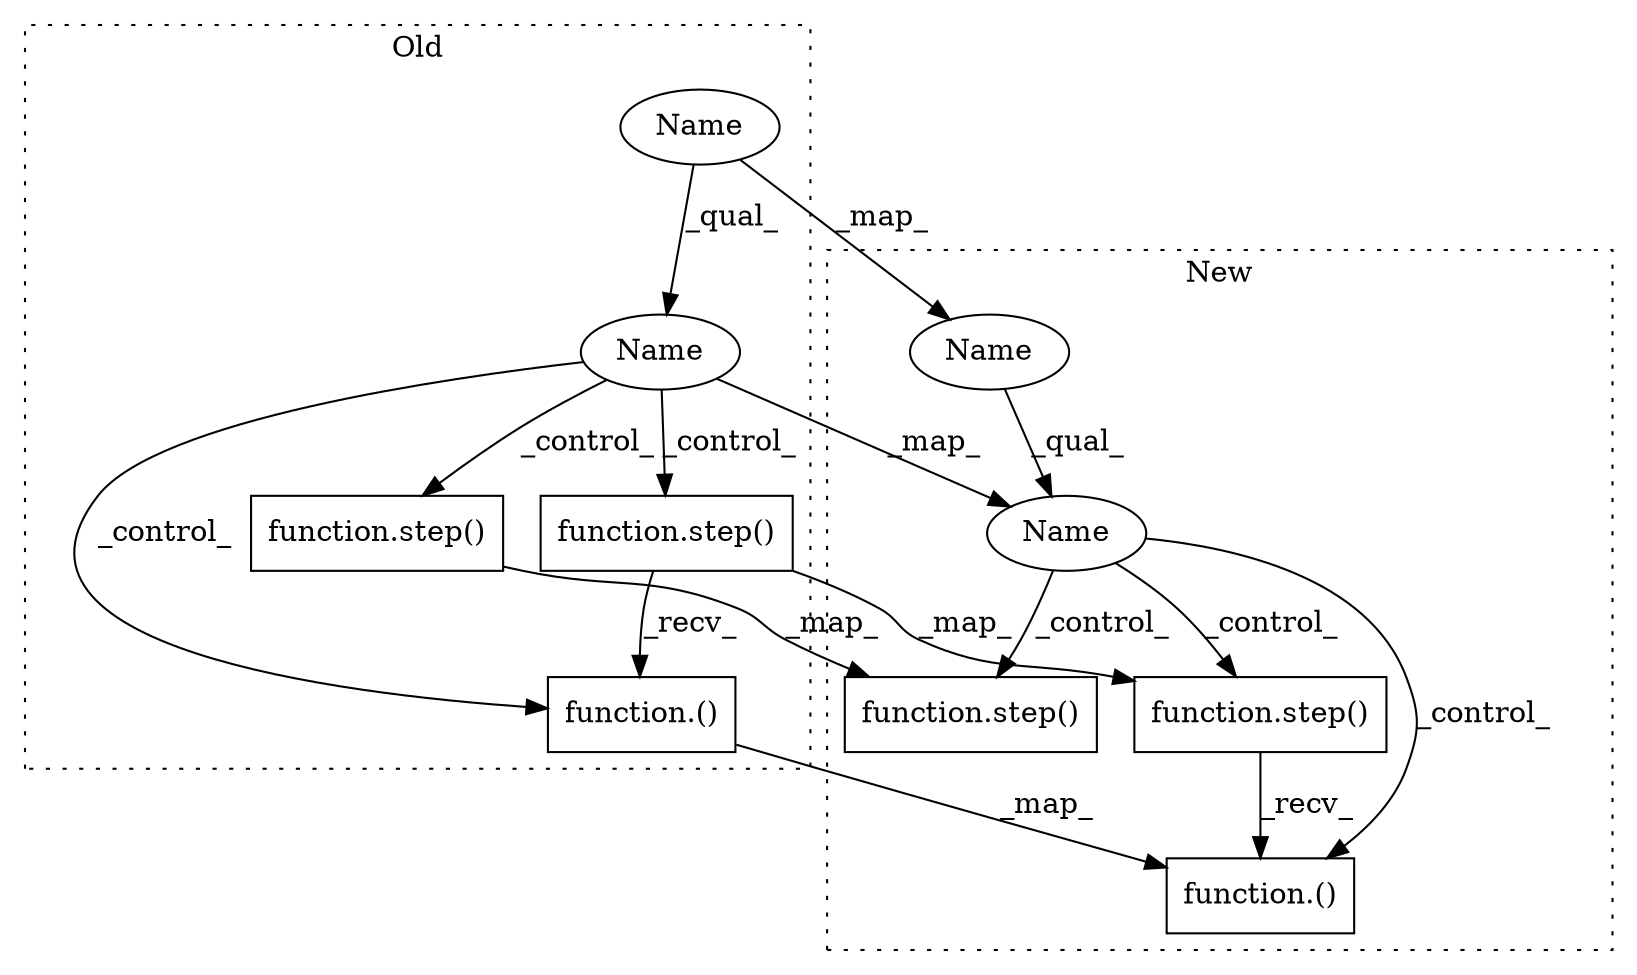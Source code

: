 digraph G {
subgraph cluster0 {
1 [label="function.step()" a="75" s="11713,11721" l="5,1" shape="box"];
4 [label="Name" a="87" s="11624" l="19" shape="ellipse"];
6 [label="function.step()" a="75" s="11659,11667" l="5,1" shape="box"];
8 [label="function.()" a="75" s="11659,11678" l="10,1" shape="box"];
9 [label="Name" a="87" s="11624" l="3" shape="ellipse"];
label = "Old";
style="dotted";
}
subgraph cluster1 {
2 [label="function.step()" a="75" s="11558,11566" l="5,1" shape="box"];
3 [label="Name" a="87" s="11494" l="19" shape="ellipse"];
5 [label="function.step()" a="75" s="11473,11481" l="5,1" shape="box"];
7 [label="function.()" a="75" s="11473,11489" l="10,1" shape="box"];
10 [label="Name" a="87" s="11494" l="3" shape="ellipse"];
label = "New";
style="dotted";
}
1 -> 2 [label="_map_"];
3 -> 2 [label="_control_"];
3 -> 7 [label="_control_"];
3 -> 5 [label="_control_"];
4 -> 1 [label="_control_"];
4 -> 3 [label="_map_"];
4 -> 6 [label="_control_"];
4 -> 8 [label="_control_"];
5 -> 7 [label="_recv_"];
6 -> 8 [label="_recv_"];
6 -> 5 [label="_map_"];
8 -> 7 [label="_map_"];
9 -> 4 [label="_qual_"];
9 -> 10 [label="_map_"];
10 -> 3 [label="_qual_"];
}